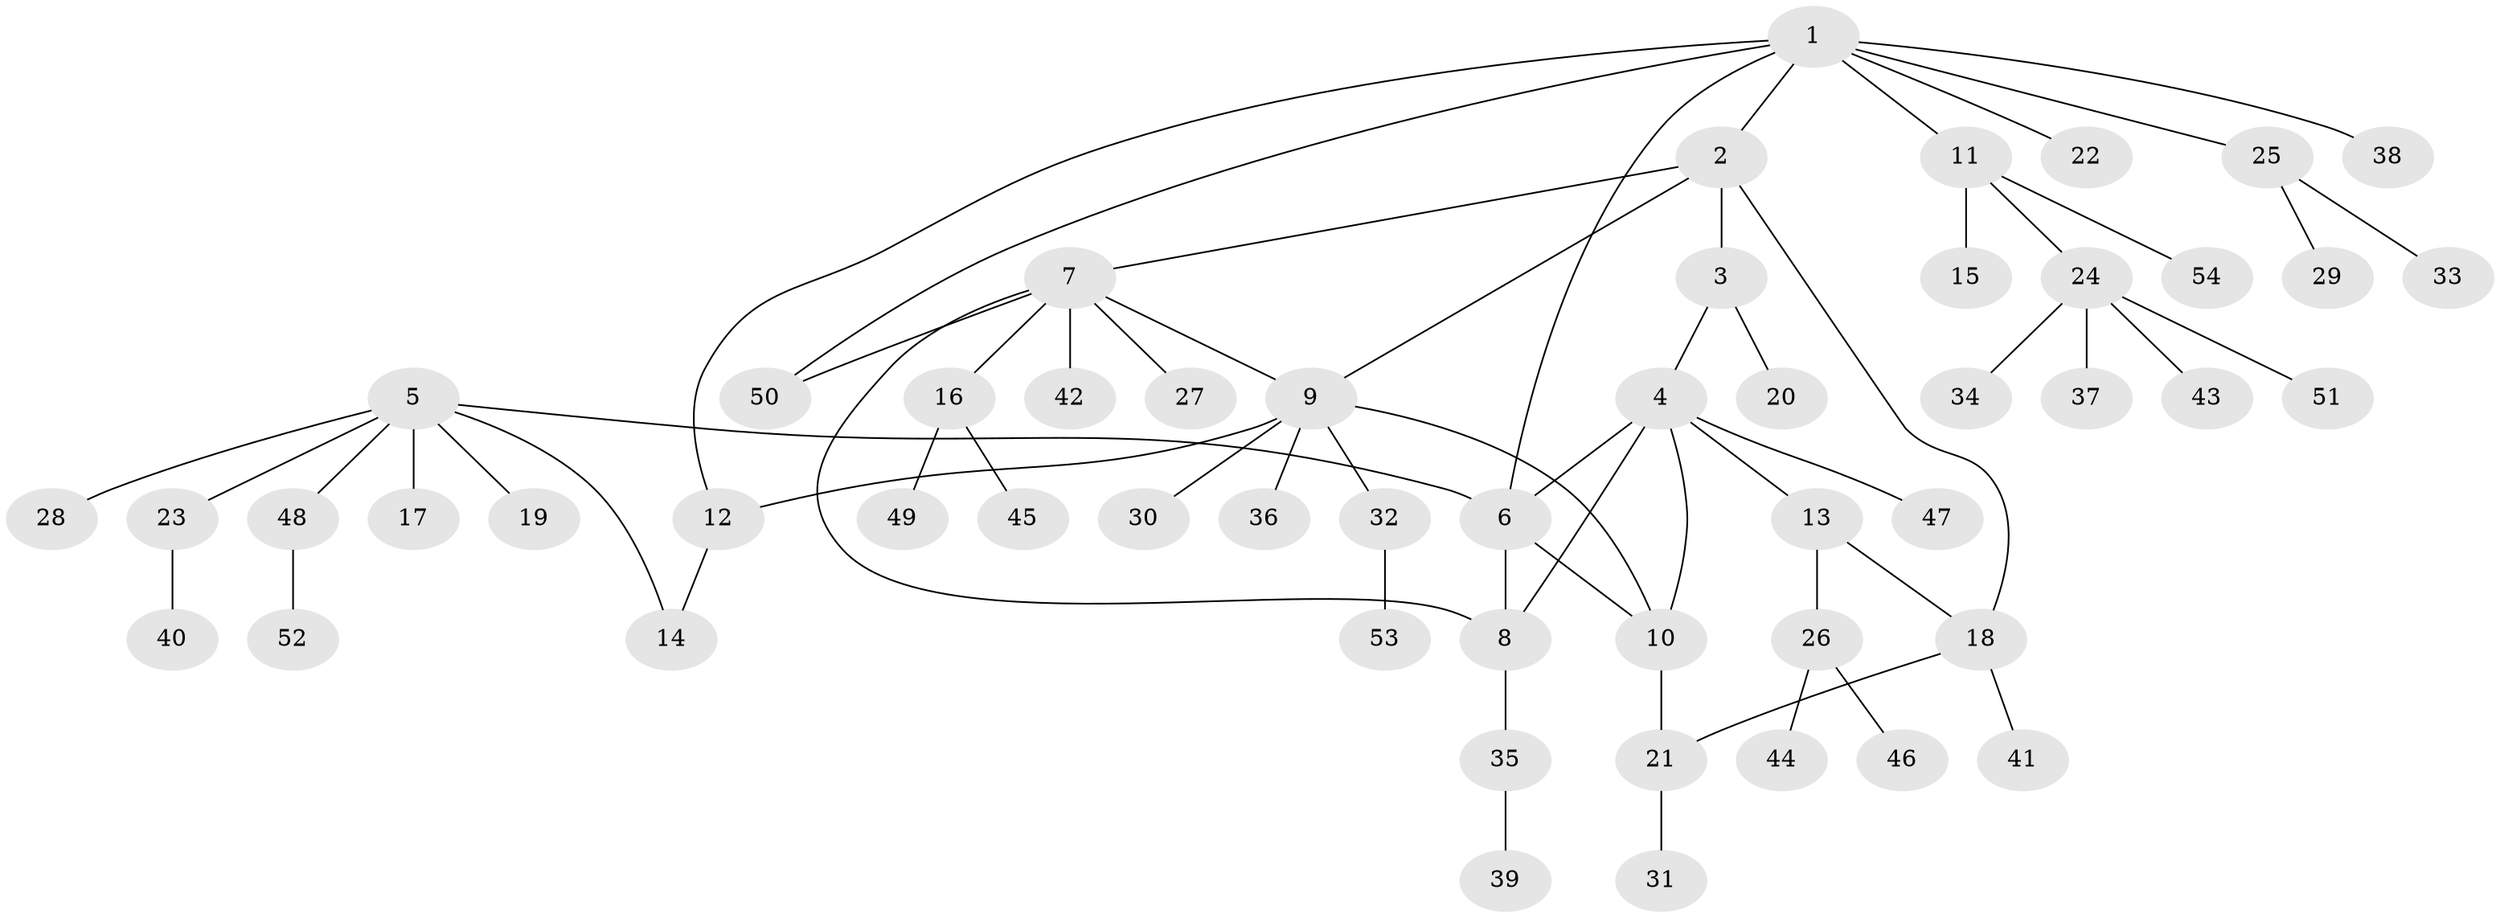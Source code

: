 // Generated by graph-tools (version 1.1) at 2025/37/03/09/25 02:37:30]
// undirected, 54 vertices, 64 edges
graph export_dot {
graph [start="1"]
  node [color=gray90,style=filled];
  1;
  2;
  3;
  4;
  5;
  6;
  7;
  8;
  9;
  10;
  11;
  12;
  13;
  14;
  15;
  16;
  17;
  18;
  19;
  20;
  21;
  22;
  23;
  24;
  25;
  26;
  27;
  28;
  29;
  30;
  31;
  32;
  33;
  34;
  35;
  36;
  37;
  38;
  39;
  40;
  41;
  42;
  43;
  44;
  45;
  46;
  47;
  48;
  49;
  50;
  51;
  52;
  53;
  54;
  1 -- 2;
  1 -- 6;
  1 -- 11;
  1 -- 12;
  1 -- 22;
  1 -- 25;
  1 -- 38;
  1 -- 50;
  2 -- 3;
  2 -- 7;
  2 -- 9;
  2 -- 18;
  3 -- 4;
  3 -- 20;
  4 -- 6;
  4 -- 8;
  4 -- 10;
  4 -- 13;
  4 -- 47;
  5 -- 6;
  5 -- 14;
  5 -- 17;
  5 -- 19;
  5 -- 23;
  5 -- 28;
  5 -- 48;
  6 -- 8;
  6 -- 10;
  7 -- 8;
  7 -- 9;
  7 -- 16;
  7 -- 27;
  7 -- 42;
  7 -- 50;
  8 -- 35;
  9 -- 10;
  9 -- 12;
  9 -- 30;
  9 -- 32;
  9 -- 36;
  10 -- 21;
  11 -- 15;
  11 -- 24;
  11 -- 54;
  12 -- 14;
  13 -- 18;
  13 -- 26;
  16 -- 45;
  16 -- 49;
  18 -- 21;
  18 -- 41;
  21 -- 31;
  23 -- 40;
  24 -- 34;
  24 -- 37;
  24 -- 43;
  24 -- 51;
  25 -- 29;
  25 -- 33;
  26 -- 44;
  26 -- 46;
  32 -- 53;
  35 -- 39;
  48 -- 52;
}
